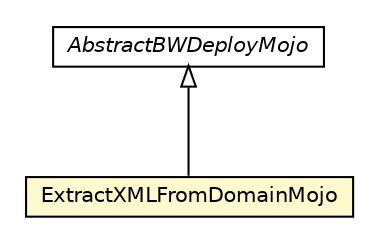 #!/usr/local/bin/dot
#
# Class diagram 
# Generated by UMLGraph version R5_6-24-gf6e263 (http://www.umlgraph.org/)
#

digraph G {
	edge [fontname="Helvetica",fontsize=10,labelfontname="Helvetica",labelfontsize=10];
	node [fontname="Helvetica",fontsize=10,shape=plaintext];
	nodesep=0.25;
	ranksep=0.5;
	// fr.fastconnect.factory.tibco.bw.maven.deployment.ExtractXMLFromDomainMojo
	c2803 [label=<<table title="fr.fastconnect.factory.tibco.bw.maven.deployment.ExtractXMLFromDomainMojo" border="0" cellborder="1" cellspacing="0" cellpadding="2" port="p" bgcolor="lemonChiffon" href="./ExtractXMLFromDomainMojo.html">
		<tr><td><table border="0" cellspacing="0" cellpadding="1">
<tr><td align="center" balign="center"> ExtractXMLFromDomainMojo </td></tr>
		</table></td></tr>
		</table>>, URL="./ExtractXMLFromDomainMojo.html", fontname="Helvetica", fontcolor="black", fontsize=10.0];
	// fr.fastconnect.factory.tibco.bw.maven.deployment.AbstractBWDeployMojo
	c2805 [label=<<table title="fr.fastconnect.factory.tibco.bw.maven.deployment.AbstractBWDeployMojo" border="0" cellborder="1" cellspacing="0" cellpadding="2" port="p" href="./AbstractBWDeployMojo.html">
		<tr><td><table border="0" cellspacing="0" cellpadding="1">
<tr><td align="center" balign="center"><font face="Helvetica-Oblique"> AbstractBWDeployMojo </font></td></tr>
		</table></td></tr>
		</table>>, URL="./AbstractBWDeployMojo.html", fontname="Helvetica", fontcolor="black", fontsize=10.0];
	//fr.fastconnect.factory.tibco.bw.maven.deployment.ExtractXMLFromDomainMojo extends fr.fastconnect.factory.tibco.bw.maven.deployment.AbstractBWDeployMojo
	c2805:p -> c2803:p [dir=back,arrowtail=empty];
}

